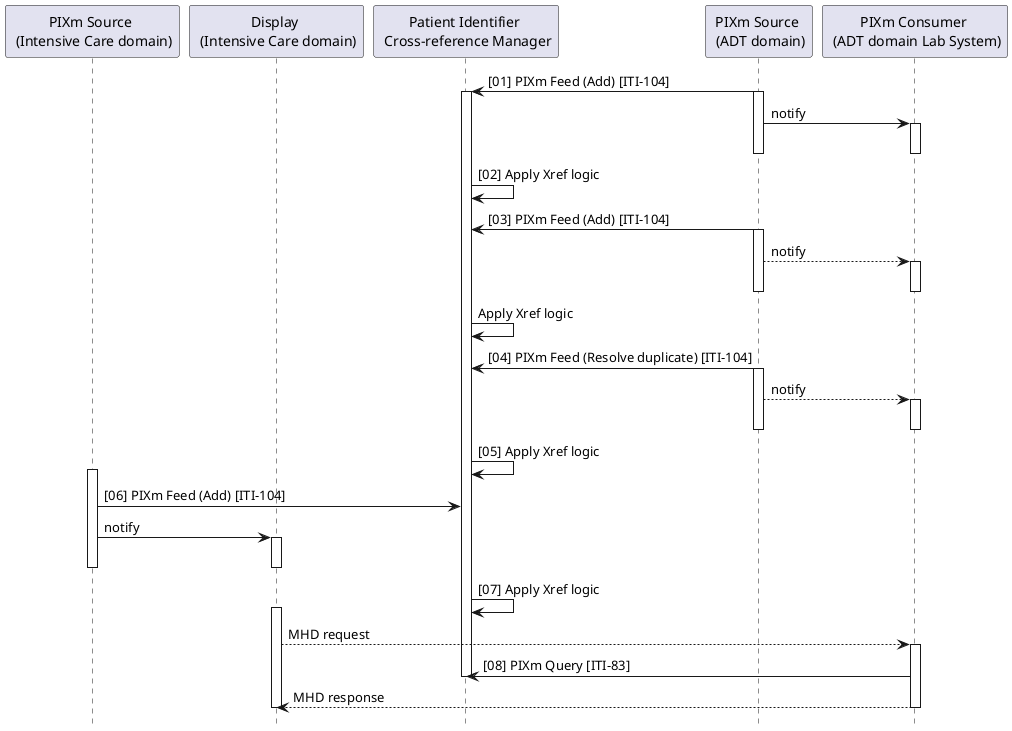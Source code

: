 @startuml
hide footbox

participant "PIXm Source \n (Intensive Care domain)" as Source1
participant "Display \n (Intensive Care domain)" as Display
participant "Patient Identifier \n Cross-reference Manager" as Manager
participant "PIXm Source \n (ADT domain)" as Source2
participant "PIXm Consumer \n (ADT domain Lab System)" as Lab

Source2 -> Manager: [01] PIXm Feed (Add) [ITI-104]
activate Manager
activate Source2
Source2 -> Lab: notify
activate Lab
deactivate Source2
deactivate Lab
Manager -> Manager: [02] Apply Xref logic

Source2 -> Manager: [03] PIXm Feed (Add) [ITI-104]
activate Source2
Source2 --> Lab: notify
activate Lab
deactivate Source2
deactivate Lab
Manager -> Manager: Apply Xref logic

Source2 -> Manager: [04] PIXm Feed (Resolve duplicate) [ITI-104]
activate Source2
Source2 --> Lab: notify
activate Lab
deactivate Source2
deactivate Lab
Manager -> Manager: [05] Apply Xref logic

activate Source1

Source1 -> Manager: [06] PIXm Feed (Add) [ITI-104]

Source1 -> Display: notify
activate Display
deactivate Display

deactivate Source1

Manager -> Manager: [07] Apply Xref logic

activate Display

Display --> Lab: MHD request
activate Lab

Lab -> Manager: [08] PIXm Query [ITI-83]
deactivate Manager

Lab --> Display: MHD response

deactivate Display
deactivate Lab

deactivate Manager


@enduml
